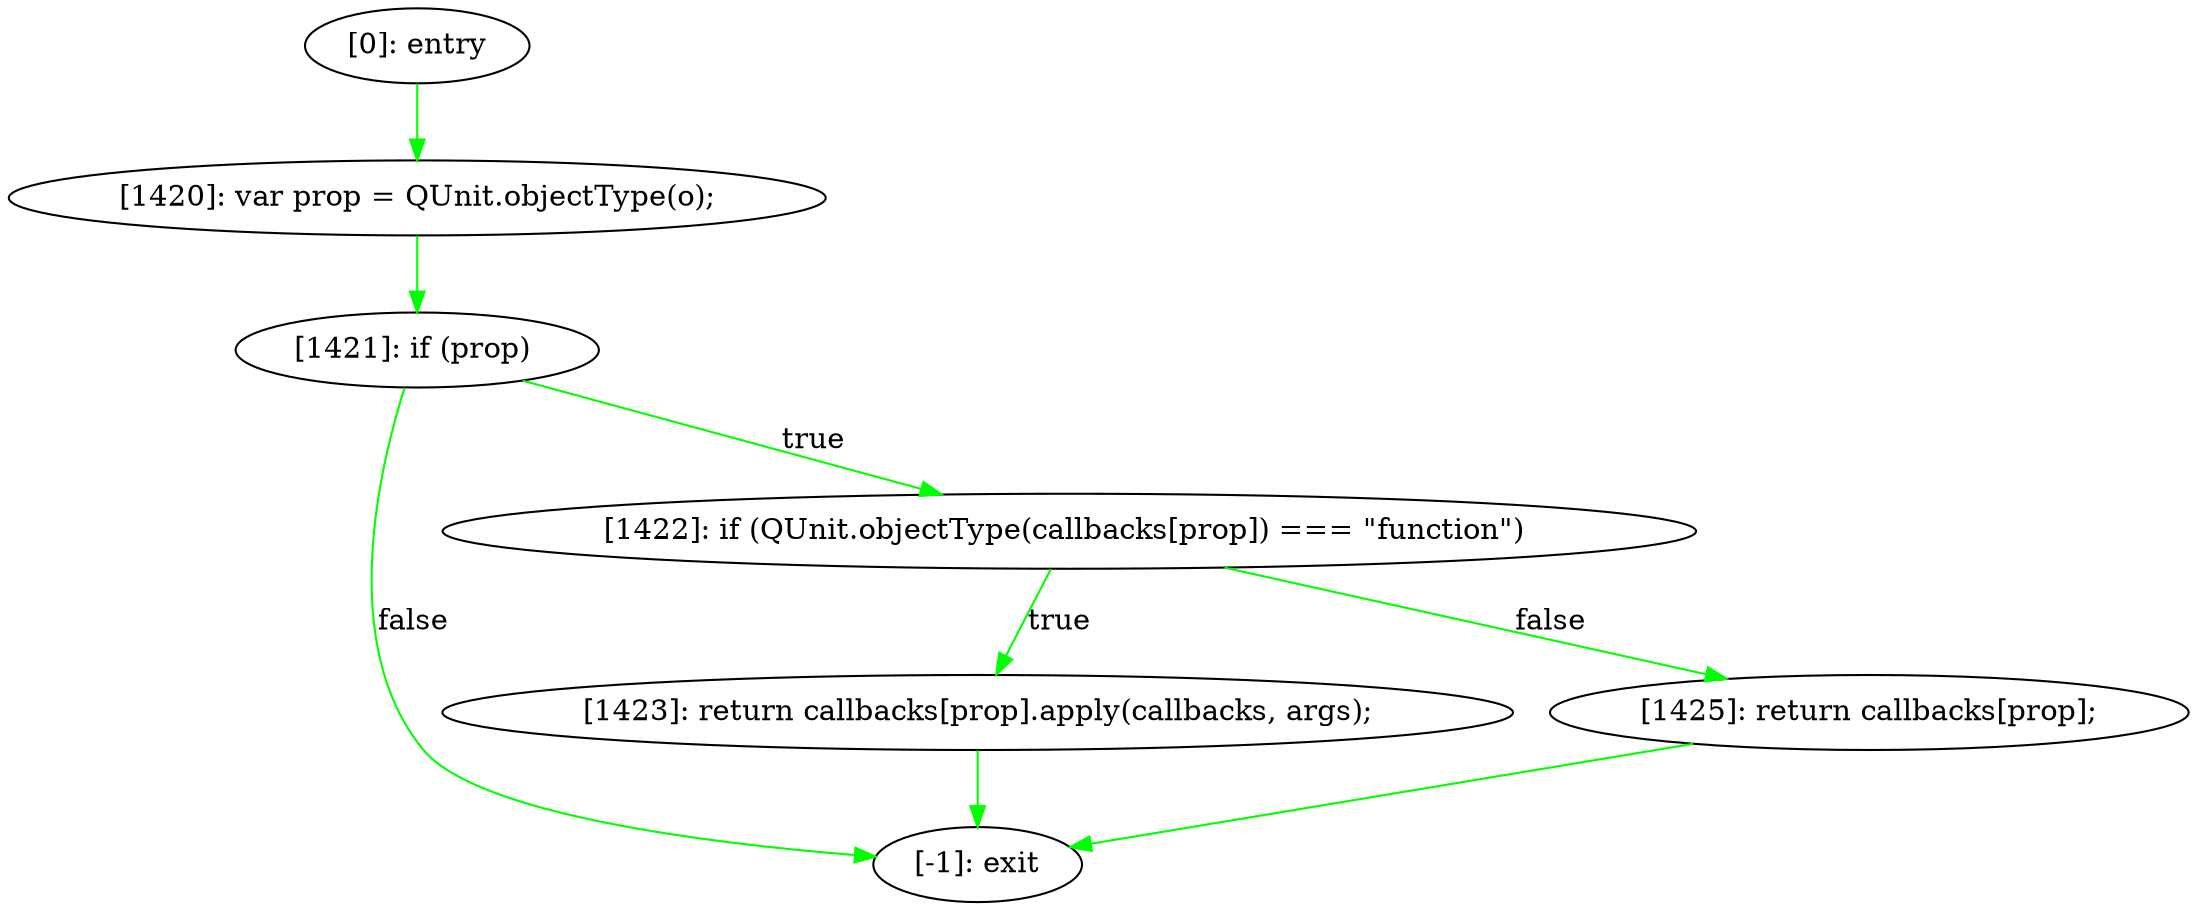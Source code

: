 digraph {
"0" [label="[1420]: var prop = QUnit.objectType(o);\n"] 
"1" [label="[-1]: exit"] 
"2" [label="[0]: entry"] 
"3" [label="[1423]: return callbacks[prop].apply(callbacks, args);\n"] 
"4" [label="[1425]: return callbacks[prop];\n"] 
"5" [label="[1422]: if (QUnit.objectType(callbacks[prop]) === \"function\") "] 
"6" [label="[1421]: if (prop) "] 
"0" -> "6" [label="" color="green"] 
"2" -> "0" [label="" color="green"] 
"3" -> "1" [label="" color="green"] 
"4" -> "1" [label="" color="green"] 
"5" -> "3" [label="true" color="green"] 
"5" -> "4" [label="false" color="green"] 
"6" -> "5" [label="true" color="green"] 
"6" -> "1" [label="false" color="green"] 
}
